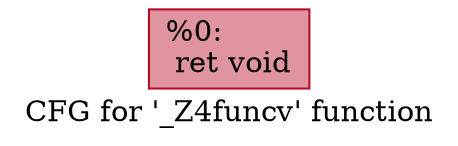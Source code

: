 digraph "CFG for '_Z4funcv' function" {
	label="CFG for '_Z4funcv' function";

	Node0x4773130 [shape=record,color="#b70d28ff", style=filled, fillcolor="#b70d2870",label="{%0:\l  ret void\l}"];
}
